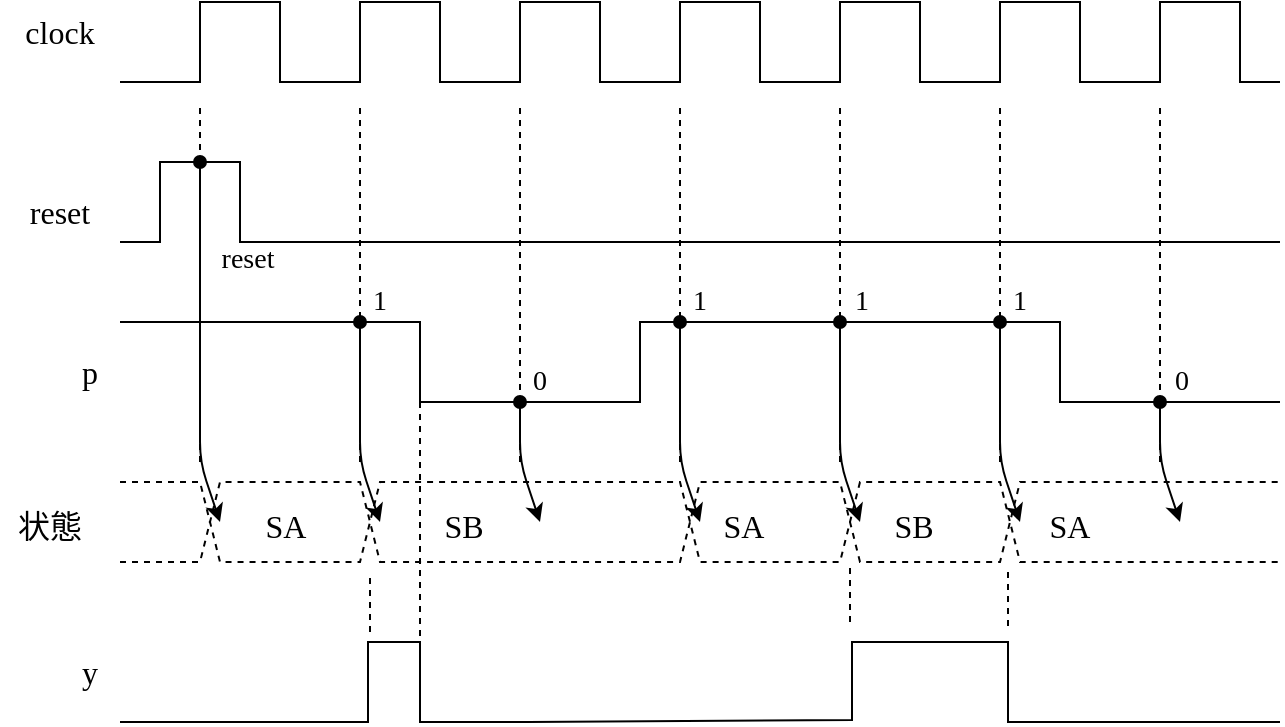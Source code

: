 <mxfile>
    <diagram id="MdNkJfHz2E5KTMLJG2zC" name="ページ1">
        <mxGraphModel dx="1949" dy="458" grid="1" gridSize="10" guides="1" tooltips="1" connect="1" arrows="1" fold="1" page="1" pageScale="1" pageWidth="827" pageHeight="1169" math="0" shadow="0">
            <root>
                <mxCell id="0"/>
                <mxCell id="1" parent="0"/>
                <mxCell id="2" value="" style="endArrow=none;html=1;rounded=0;curved=0;labelBackgroundColor=none;" parent="1" edge="1">
                    <mxGeometry width="50" height="50" relative="1" as="geometry">
                        <mxPoint x="40" y="320" as="sourcePoint"/>
                        <mxPoint x="620" y="320" as="targetPoint"/>
                        <Array as="points">
                            <mxPoint x="80" y="320"/>
                            <mxPoint x="80" y="280"/>
                            <mxPoint x="120" y="280"/>
                            <mxPoint x="120" y="320"/>
                            <mxPoint x="160" y="320"/>
                            <mxPoint x="160" y="280"/>
                            <mxPoint x="200" y="280"/>
                            <mxPoint x="200" y="320"/>
                            <mxPoint x="240" y="320"/>
                            <mxPoint x="240" y="280"/>
                            <mxPoint x="280" y="280"/>
                            <mxPoint x="280" y="320"/>
                            <mxPoint x="320" y="320"/>
                            <mxPoint x="320" y="280"/>
                            <mxPoint x="360" y="280"/>
                            <mxPoint x="360" y="320"/>
                            <mxPoint x="400" y="320"/>
                            <mxPoint x="400" y="280"/>
                            <mxPoint x="440" y="280"/>
                            <mxPoint x="440" y="320"/>
                            <mxPoint x="480" y="320"/>
                            <mxPoint x="480" y="280"/>
                            <mxPoint x="520" y="280"/>
                            <mxPoint x="520" y="320"/>
                            <mxPoint x="560" y="320"/>
                            <mxPoint x="560" y="280"/>
                            <mxPoint x="600" y="280"/>
                            <mxPoint x="600" y="320"/>
                        </Array>
                    </mxGeometry>
                </mxCell>
                <mxCell id="3" value="" style="endArrow=none;html=1;rounded=0;curved=0;labelBackgroundColor=none;" parent="1" edge="1">
                    <mxGeometry width="50" height="50" relative="1" as="geometry">
                        <mxPoint x="40" y="400" as="sourcePoint"/>
                        <mxPoint x="620" y="400" as="targetPoint"/>
                        <Array as="points">
                            <mxPoint x="60" y="400"/>
                            <mxPoint x="60" y="360"/>
                            <mxPoint x="100" y="360"/>
                            <mxPoint x="100" y="400"/>
                        </Array>
                    </mxGeometry>
                </mxCell>
                <mxCell id="4" value="" style="endArrow=none;html=1;rounded=0;curved=0;labelBackgroundColor=none;" parent="1" edge="1">
                    <mxGeometry width="50" height="50" relative="1" as="geometry">
                        <mxPoint x="40" y="440" as="sourcePoint"/>
                        <mxPoint x="620" y="480" as="targetPoint"/>
                        <Array as="points">
                            <mxPoint x="190" y="440"/>
                            <mxPoint x="190" y="480"/>
                            <mxPoint x="300" y="480"/>
                            <mxPoint x="300" y="440"/>
                            <mxPoint x="450" y="440"/>
                            <mxPoint x="510" y="440"/>
                            <mxPoint x="510" y="480"/>
                        </Array>
                    </mxGeometry>
                </mxCell>
                <mxCell id="5" value="" style="endArrow=none;dashed=1;html=1;rounded=0;curved=0;labelBackgroundColor=none;" parent="1" edge="1">
                    <mxGeometry width="50" height="50" relative="1" as="geometry">
                        <mxPoint x="40" y="520" as="sourcePoint"/>
                        <mxPoint x="620" y="560" as="targetPoint"/>
                        <Array as="points">
                            <mxPoint x="80" y="520"/>
                            <mxPoint x="90" y="560"/>
                            <mxPoint x="160" y="560"/>
                            <mxPoint x="170" y="520"/>
                            <mxPoint x="240" y="520"/>
                            <mxPoint x="320" y="520"/>
                            <mxPoint x="330" y="560"/>
                            <mxPoint x="400" y="560"/>
                            <mxPoint x="410" y="520"/>
                            <mxPoint x="480" y="520"/>
                            <mxPoint x="490" y="560"/>
                        </Array>
                    </mxGeometry>
                </mxCell>
                <mxCell id="6" value="" style="endArrow=none;dashed=1;html=1;rounded=0;curved=0;labelBackgroundColor=none;" parent="1" edge="1">
                    <mxGeometry width="50" height="50" relative="1" as="geometry">
                        <mxPoint x="40" y="560" as="sourcePoint"/>
                        <mxPoint x="620" y="520" as="targetPoint"/>
                        <Array as="points">
                            <mxPoint x="80" y="560"/>
                            <mxPoint x="90" y="520"/>
                            <mxPoint x="160" y="520"/>
                            <mxPoint x="170" y="560"/>
                            <mxPoint x="240" y="560"/>
                            <mxPoint x="320" y="560"/>
                            <mxPoint x="330" y="520"/>
                            <mxPoint x="400" y="520"/>
                            <mxPoint x="410" y="560"/>
                            <mxPoint x="480" y="560"/>
                            <mxPoint x="490" y="520"/>
                        </Array>
                    </mxGeometry>
                </mxCell>
                <mxCell id="7" value="clock" style="text;html=1;align=center;verticalAlign=middle;whiteSpace=wrap;rounded=0;fontSize=16;fontFamily=Lucida Console;labelBackgroundColor=none;" parent="1" vertex="1">
                    <mxGeometry x="-20" y="280" width="60" height="30" as="geometry"/>
                </mxCell>
                <mxCell id="8" value="reset" style="text;html=1;align=center;verticalAlign=middle;whiteSpace=wrap;rounded=0;fontSize=16;fontFamily=Lucida Console;labelBackgroundColor=none;" parent="1" vertex="1">
                    <mxGeometry x="-20" y="370" width="60" height="30" as="geometry"/>
                </mxCell>
                <mxCell id="9" value="p" style="text;html=1;align=center;verticalAlign=middle;whiteSpace=wrap;rounded=0;fontSize=16;fontFamily=Lucida Console;labelBackgroundColor=none;" parent="1" vertex="1">
                    <mxGeometry x="10" y="450" width="30" height="30" as="geometry"/>
                </mxCell>
                <mxCell id="11" value="" style="endArrow=none;dashed=1;html=1;labelBackgroundColor=none;" parent="1" edge="1">
                    <mxGeometry width="50" height="50" relative="1" as="geometry">
                        <mxPoint x="80" y="510" as="sourcePoint"/>
                        <mxPoint x="80" y="330" as="targetPoint"/>
                    </mxGeometry>
                </mxCell>
                <mxCell id="12" value="" style="endArrow=none;dashed=1;html=1;labelBackgroundColor=none;" parent="1" edge="1">
                    <mxGeometry width="50" height="50" relative="1" as="geometry">
                        <mxPoint x="160" y="510" as="sourcePoint"/>
                        <mxPoint x="160" y="330" as="targetPoint"/>
                    </mxGeometry>
                </mxCell>
                <mxCell id="13" value="" style="endArrow=none;dashed=1;html=1;labelBackgroundColor=none;" parent="1" edge="1">
                    <mxGeometry width="50" height="50" relative="1" as="geometry">
                        <mxPoint x="240" y="510" as="sourcePoint"/>
                        <mxPoint x="240" y="330" as="targetPoint"/>
                    </mxGeometry>
                </mxCell>
                <mxCell id="14" value="" style="endArrow=none;dashed=1;html=1;labelBackgroundColor=none;" parent="1" edge="1">
                    <mxGeometry width="50" height="50" relative="1" as="geometry">
                        <mxPoint x="320" y="510" as="sourcePoint"/>
                        <mxPoint x="320" y="330" as="targetPoint"/>
                    </mxGeometry>
                </mxCell>
                <mxCell id="15" value="" style="endArrow=none;dashed=1;html=1;labelBackgroundColor=none;" parent="1" edge="1">
                    <mxGeometry width="50" height="50" relative="1" as="geometry">
                        <mxPoint x="400" y="510" as="sourcePoint"/>
                        <mxPoint x="400" y="330" as="targetPoint"/>
                    </mxGeometry>
                </mxCell>
                <mxCell id="16" value="" style="endArrow=none;dashed=1;html=1;labelBackgroundColor=none;" parent="1" edge="1">
                    <mxGeometry width="50" height="50" relative="1" as="geometry">
                        <mxPoint x="480" y="510" as="sourcePoint"/>
                        <mxPoint x="480" y="330" as="targetPoint"/>
                    </mxGeometry>
                </mxCell>
                <mxCell id="17" value="" style="endArrow=none;dashed=1;html=1;labelBackgroundColor=none;" parent="1" edge="1">
                    <mxGeometry width="50" height="50" relative="1" as="geometry">
                        <mxPoint x="560" y="510" as="sourcePoint"/>
                        <mxPoint x="560" y="330" as="targetPoint"/>
                    </mxGeometry>
                </mxCell>
                <mxCell id="19" value="SA" style="text;html=1;align=center;verticalAlign=middle;whiteSpace=wrap;rounded=0;fontSize=16;fontFamily=Lucida Console;labelBackgroundColor=none;" parent="1" vertex="1">
                    <mxGeometry x="110" y="527" width="26" height="30" as="geometry"/>
                </mxCell>
                <mxCell id="20" value="SB" style="text;html=1;align=center;verticalAlign=middle;whiteSpace=wrap;rounded=0;fontSize=16;fontFamily=Lucida Console;labelBackgroundColor=none;" parent="1" vertex="1">
                    <mxGeometry x="200" y="527" width="24" height="30" as="geometry"/>
                </mxCell>
                <mxCell id="22" value="" style="endArrow=classic;html=1;labelBackgroundColor=none;startArrow=oval;startFill=1;" parent="1" edge="1">
                    <mxGeometry width="50" height="50" relative="1" as="geometry">
                        <mxPoint x="80" y="360" as="sourcePoint"/>
                        <mxPoint x="90" y="540" as="targetPoint"/>
                        <Array as="points">
                            <mxPoint x="80" y="510"/>
                        </Array>
                    </mxGeometry>
                </mxCell>
                <mxCell id="23" value="reset" style="text;html=1;align=center;verticalAlign=middle;whiteSpace=wrap;rounded=0;fontSize=14;fontFamily=Lucida Console;labelBackgroundColor=none;" parent="1" vertex="1">
                    <mxGeometry x="74" y="394" width="60" height="30" as="geometry"/>
                </mxCell>
                <mxCell id="24" value="" style="endArrow=classic;html=1;labelBackgroundColor=none;startArrow=oval;startFill=1;" parent="1" edge="1">
                    <mxGeometry width="50" height="50" relative="1" as="geometry">
                        <mxPoint x="160" y="440" as="sourcePoint"/>
                        <mxPoint x="170" y="540" as="targetPoint"/>
                        <Array as="points">
                            <mxPoint x="160" y="510"/>
                        </Array>
                    </mxGeometry>
                </mxCell>
                <mxCell id="25" value="1" style="text;html=1;align=center;verticalAlign=middle;whiteSpace=wrap;rounded=0;fontSize=14;fontFamily=Lucida Console;labelBackgroundColor=none;" parent="1" vertex="1">
                    <mxGeometry x="160" y="420" width="20" height="20" as="geometry"/>
                </mxCell>
                <mxCell id="26" value="0" style="text;html=1;align=center;verticalAlign=middle;whiteSpace=wrap;rounded=0;fontSize=14;fontFamily=Lucida Console;labelBackgroundColor=none;" parent="1" vertex="1">
                    <mxGeometry x="240" y="460" width="20" height="20" as="geometry"/>
                </mxCell>
                <mxCell id="27" value="" style="endArrow=classic;html=1;labelBackgroundColor=none;startArrow=oval;startFill=1;" parent="1" edge="1">
                    <mxGeometry width="50" height="50" relative="1" as="geometry">
                        <mxPoint x="240" y="480" as="sourcePoint"/>
                        <mxPoint x="250" y="540" as="targetPoint"/>
                        <Array as="points">
                            <mxPoint x="240" y="510"/>
                        </Array>
                    </mxGeometry>
                </mxCell>
                <mxCell id="28" value="" style="endArrow=classic;html=1;labelBackgroundColor=none;startArrow=oval;startFill=1;" parent="1" edge="1">
                    <mxGeometry width="50" height="50" relative="1" as="geometry">
                        <mxPoint x="320" y="440" as="sourcePoint"/>
                        <mxPoint x="330" y="540" as="targetPoint"/>
                        <Array as="points">
                            <mxPoint x="320" y="510"/>
                        </Array>
                    </mxGeometry>
                </mxCell>
                <mxCell id="29" value="1" style="text;html=1;align=center;verticalAlign=middle;whiteSpace=wrap;rounded=0;fontSize=14;fontFamily=Lucida Console;labelBackgroundColor=none;" parent="1" vertex="1">
                    <mxGeometry x="320" y="420" width="20" height="20" as="geometry"/>
                </mxCell>
                <mxCell id="30" value="" style="endArrow=classic;html=1;labelBackgroundColor=none;startArrow=oval;startFill=1;" parent="1" edge="1">
                    <mxGeometry width="50" height="50" relative="1" as="geometry">
                        <mxPoint x="400" y="440" as="sourcePoint"/>
                        <mxPoint x="410" y="540" as="targetPoint"/>
                        <Array as="points">
                            <mxPoint x="400" y="510"/>
                        </Array>
                    </mxGeometry>
                </mxCell>
                <mxCell id="31" value="1" style="text;html=1;align=center;verticalAlign=middle;whiteSpace=wrap;rounded=0;fontSize=14;fontFamily=Lucida Console;labelBackgroundColor=none;" parent="1" vertex="1">
                    <mxGeometry x="400" y="420" width="22" height="20" as="geometry"/>
                </mxCell>
                <mxCell id="32" value="" style="endArrow=classic;html=1;labelBackgroundColor=none;startArrow=oval;startFill=1;" parent="1" edge="1">
                    <mxGeometry width="50" height="50" relative="1" as="geometry">
                        <mxPoint x="480" y="440" as="sourcePoint"/>
                        <mxPoint x="490" y="540" as="targetPoint"/>
                        <Array as="points">
                            <mxPoint x="480" y="510"/>
                        </Array>
                    </mxGeometry>
                </mxCell>
                <mxCell id="33" value="1" style="text;html=1;align=center;verticalAlign=middle;whiteSpace=wrap;rounded=0;fontSize=14;fontFamily=Lucida Console;labelBackgroundColor=none;" parent="1" vertex="1">
                    <mxGeometry x="480" y="420" width="20" height="20" as="geometry"/>
                </mxCell>
                <mxCell id="34" value="SB" style="text;html=1;align=center;verticalAlign=middle;whiteSpace=wrap;rounded=0;fontSize=16;fontFamily=Lucida Console;labelBackgroundColor=none;" parent="1" vertex="1">
                    <mxGeometry x="422" y="527" width="30" height="30" as="geometry"/>
                </mxCell>
                <mxCell id="35" value="" style="endArrow=classic;html=1;labelBackgroundColor=none;startArrow=oval;startFill=1;" parent="1" edge="1">
                    <mxGeometry width="50" height="50" relative="1" as="geometry">
                        <mxPoint x="560" y="480" as="sourcePoint"/>
                        <mxPoint x="570" y="540" as="targetPoint"/>
                        <Array as="points">
                            <mxPoint x="560" y="510"/>
                        </Array>
                    </mxGeometry>
                </mxCell>
                <mxCell id="36" value="0" style="text;html=1;align=center;verticalAlign=middle;whiteSpace=wrap;rounded=0;fontSize=14;fontFamily=Lucida Console;labelBackgroundColor=none;" parent="1" vertex="1">
                    <mxGeometry x="560" y="460" width="22" height="20" as="geometry"/>
                </mxCell>
                <mxCell id="37" value="SA" style="text;html=1;align=center;verticalAlign=middle;whiteSpace=wrap;rounded=0;fontSize=16;fontFamily=Lucida Console;labelBackgroundColor=none;" parent="1" vertex="1">
                    <mxGeometry x="500" y="527" width="30" height="30" as="geometry"/>
                </mxCell>
                <mxCell id="38" value="" style="endArrow=none;html=1;rounded=0;curved=0;labelBackgroundColor=none;" parent="1" edge="1">
                    <mxGeometry width="50" height="50" relative="1" as="geometry">
                        <mxPoint x="40" y="640" as="sourcePoint"/>
                        <mxPoint x="620" y="640" as="targetPoint"/>
                        <Array as="points">
                            <mxPoint x="164" y="640"/>
                            <mxPoint x="164" y="620"/>
                            <mxPoint x="164" y="600"/>
                            <mxPoint x="190" y="600"/>
                            <mxPoint x="190" y="640"/>
                            <mxPoint x="244" y="640"/>
                            <mxPoint x="406" y="639"/>
                            <mxPoint x="406" y="600"/>
                            <mxPoint x="484" y="600"/>
                            <mxPoint x="484" y="640"/>
                        </Array>
                    </mxGeometry>
                </mxCell>
                <mxCell id="41" value="" style="endArrow=none;dashed=1;html=1;labelBackgroundColor=none;" parent="1" edge="1">
                    <mxGeometry width="50" height="50" relative="1" as="geometry">
                        <mxPoint x="165" y="595" as="sourcePoint"/>
                        <mxPoint x="165" y="566" as="targetPoint"/>
                    </mxGeometry>
                </mxCell>
                <mxCell id="44" value="" style="endArrow=none;dashed=1;html=1;labelBackgroundColor=none;" parent="1" edge="1">
                    <mxGeometry width="50" height="50" relative="1" as="geometry">
                        <mxPoint x="405" y="590" as="sourcePoint"/>
                        <mxPoint x="405" y="561" as="targetPoint"/>
                    </mxGeometry>
                </mxCell>
                <mxCell id="45" value="y" style="text;html=1;align=center;verticalAlign=middle;whiteSpace=wrap;rounded=0;fontSize=16;fontFamily=Lucida Console;labelBackgroundColor=none;" parent="1" vertex="1">
                    <mxGeometry x="10" y="600" width="30" height="30" as="geometry"/>
                </mxCell>
                <mxCell id="46" value="状態" style="text;html=1;align=center;verticalAlign=middle;whiteSpace=wrap;rounded=0;fontSize=16;fontFamily=Lucida Console;labelBackgroundColor=none;" parent="1" vertex="1">
                    <mxGeometry x="-20" y="527" width="50" height="30" as="geometry"/>
                </mxCell>
                <mxCell id="47" value="" style="endArrow=none;dashed=1;html=1;labelBackgroundColor=none;" edge="1" parent="1">
                    <mxGeometry width="50" height="50" relative="1" as="geometry">
                        <mxPoint x="190" y="597" as="sourcePoint"/>
                        <mxPoint x="190" y="480" as="targetPoint"/>
                    </mxGeometry>
                </mxCell>
                <mxCell id="48" value="SA" style="text;html=1;align=center;verticalAlign=middle;whiteSpace=wrap;rounded=0;fontSize=16;fontFamily=Lucida Console;labelBackgroundColor=none;" vertex="1" parent="1">
                    <mxGeometry x="340" y="527" width="24" height="30" as="geometry"/>
                </mxCell>
                <mxCell id="50" value="" style="endArrow=none;dashed=1;html=1;labelBackgroundColor=none;" edge="1" parent="1">
                    <mxGeometry width="50" height="50" relative="1" as="geometry">
                        <mxPoint x="484" y="592" as="sourcePoint"/>
                        <mxPoint x="484" y="563" as="targetPoint"/>
                    </mxGeometry>
                </mxCell>
            </root>
        </mxGraphModel>
    </diagram>
</mxfile>